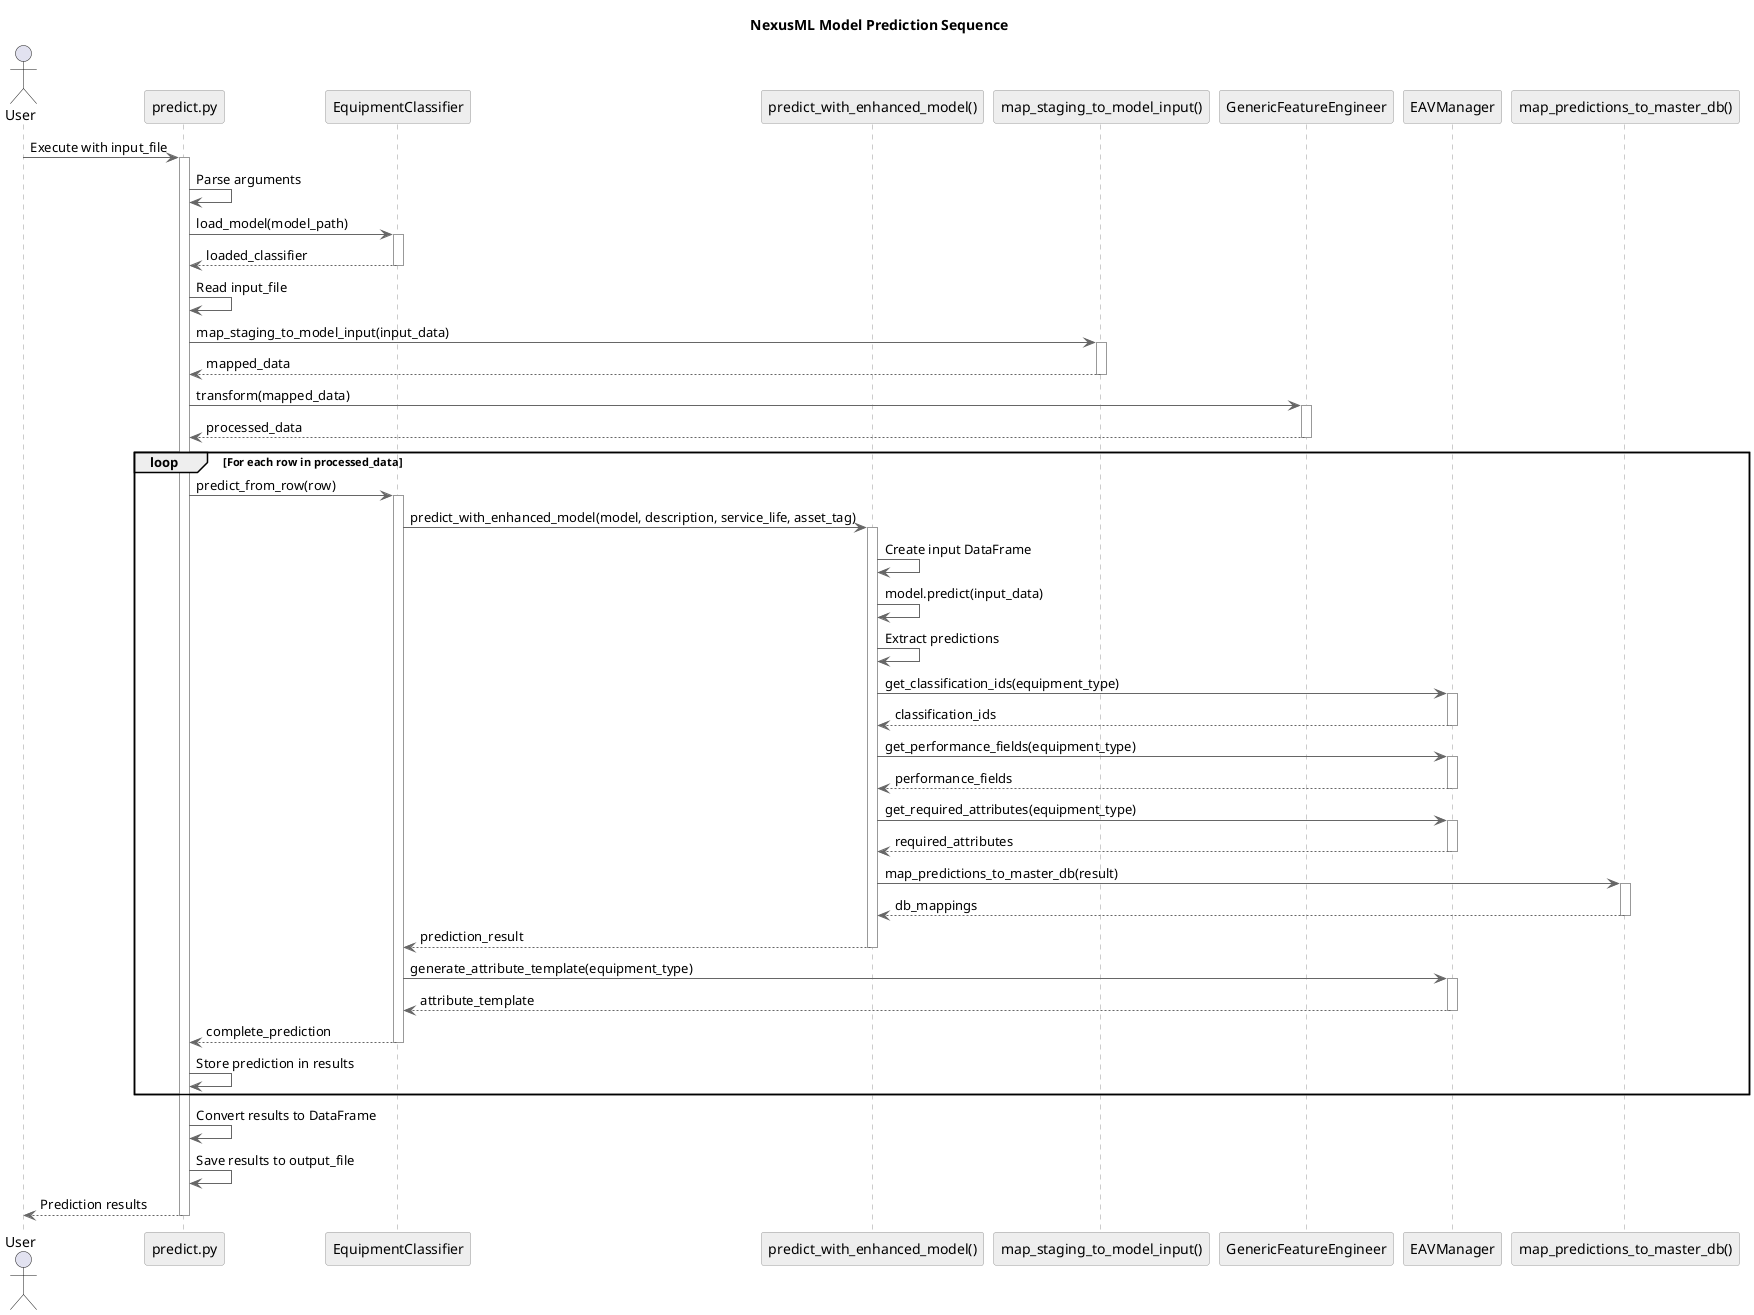 @startuml "NexusML Prediction Sequence"

' Style definitions
skinparam backgroundColor white
skinparam SequenceArrowColor #666666
skinparam SequenceLifeLineBorderColor #999999
skinparam ParticipantBorderColor #999999
skinparam ParticipantBackgroundColor #EEEEEE

' Title
title NexusML Model Prediction Sequence

' Participants
actor "User" as User
participant "predict.py" as PredictScript
participant "EquipmentClassifier" as Classifier
participant "predict_with_enhanced_model()" as PredictFunc
participant "map_staging_to_model_input()" as DataMapper
participant "GenericFeatureEngineer" as FeatureEngineer
participant "EAVManager" as EAVManager
participant "map_predictions_to_master_db()" as DBMapper

' Sequence
User -> PredictScript: Execute with input_file
activate PredictScript

PredictScript -> PredictScript: Parse arguments
PredictScript -> Classifier: load_model(model_path)
activate Classifier
Classifier --> PredictScript: loaded_classifier
deactivate Classifier

PredictScript -> PredictScript: Read input_file
PredictScript -> DataMapper: map_staging_to_model_input(input_data)
activate DataMapper
DataMapper --> PredictScript: mapped_data
deactivate DataMapper

PredictScript -> FeatureEngineer: transform(mapped_data)
activate FeatureEngineer
FeatureEngineer --> PredictScript: processed_data
deactivate FeatureEngineer

loop For each row in processed_data
    PredictScript -> Classifier: predict_from_row(row)
    activate Classifier
    
    Classifier -> PredictFunc: predict_with_enhanced_model(model, description, service_life, asset_tag)
    activate PredictFunc
    PredictFunc -> PredictFunc: Create input DataFrame
    PredictFunc -> PredictFunc: model.predict(input_data)
    PredictFunc -> PredictFunc: Extract predictions
    
    PredictFunc -> EAVManager: get_classification_ids(equipment_type)
    activate EAVManager
    EAVManager --> PredictFunc: classification_ids
    deactivate EAVManager
    
    PredictFunc -> EAVManager: get_performance_fields(equipment_type)
    activate EAVManager
    EAVManager --> PredictFunc: performance_fields
    deactivate EAVManager
    
    PredictFunc -> EAVManager: get_required_attributes(equipment_type)
    activate EAVManager
    EAVManager --> PredictFunc: required_attributes
    deactivate EAVManager
    
    PredictFunc -> DBMapper: map_predictions_to_master_db(result)
    activate DBMapper
    DBMapper --> PredictFunc: db_mappings
    deactivate DBMapper
    
    PredictFunc --> Classifier: prediction_result
    deactivate PredictFunc
    
    Classifier -> EAVManager: generate_attribute_template(equipment_type)
    activate EAVManager
    EAVManager --> Classifier: attribute_template
    deactivate EAVManager
    
    Classifier --> PredictScript: complete_prediction
    deactivate Classifier
    
    PredictScript -> PredictScript: Store prediction in results
end

PredictScript -> PredictScript: Convert results to DataFrame
PredictScript -> PredictScript: Save results to output_file

PredictScript --> User: Prediction results
deactivate PredictScript

@enduml